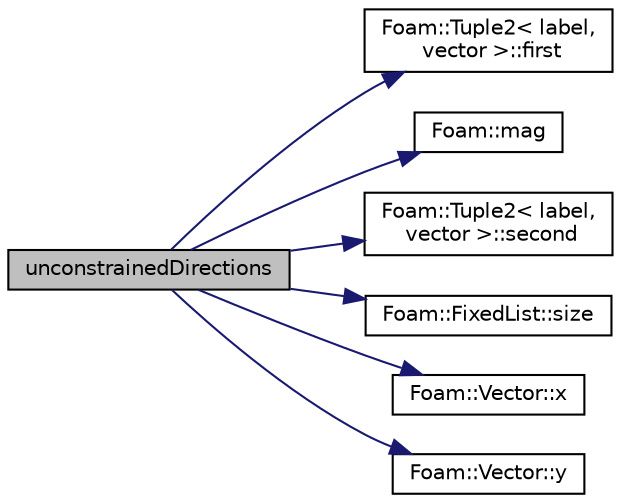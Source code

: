 digraph "unconstrainedDirections"
{
  bgcolor="transparent";
  edge [fontname="Helvetica",fontsize="10",labelfontname="Helvetica",labelfontsize="10"];
  node [fontname="Helvetica",fontsize="10",shape=record];
  rankdir="LR";
  Node87 [label="unconstrainedDirections",height=0.2,width=0.4,color="black", fillcolor="grey75", style="filled", fontcolor="black"];
  Node87 -> Node88 [color="midnightblue",fontsize="10",style="solid",fontname="Helvetica"];
  Node88 [label="Foam::Tuple2\< label,\l vector \>::first",height=0.2,width=0.4,color="black",URL="$a26845.html#a851d003bd93ae87649e83fc6e50a90a6",tooltip="Return first. "];
  Node87 -> Node89 [color="midnightblue",fontsize="10",style="solid",fontname="Helvetica"];
  Node89 [label="Foam::mag",height=0.2,width=0.4,color="black",URL="$a21851.html#a929da2a3fdcf3dacbbe0487d3a330dae"];
  Node87 -> Node90 [color="midnightblue",fontsize="10",style="solid",fontname="Helvetica"];
  Node90 [label="Foam::Tuple2\< label,\l vector \>::second",height=0.2,width=0.4,color="black",URL="$a26845.html#a3d89ce084afc65b34a84b9f42d68f27c",tooltip="Return second. "];
  Node87 -> Node91 [color="midnightblue",fontsize="10",style="solid",fontname="Helvetica"];
  Node91 [label="Foam::FixedList::size",height=0.2,width=0.4,color="black",URL="$a27009.html#a47b3bf30da1eb3ab8076b5fbe00e0494",tooltip="Return the number of elements in the FixedList. "];
  Node87 -> Node92 [color="midnightblue",fontsize="10",style="solid",fontname="Helvetica"];
  Node92 [label="Foam::Vector::x",height=0.2,width=0.4,color="black",URL="$a29749.html#a63327976e5a8359700064a02ae22548e"];
  Node87 -> Node93 [color="midnightblue",fontsize="10",style="solid",fontname="Helvetica"];
  Node93 [label="Foam::Vector::y",height=0.2,width=0.4,color="black",URL="$a29749.html#a1ee865f676fbac703a49c6654dd3ad74"];
}
